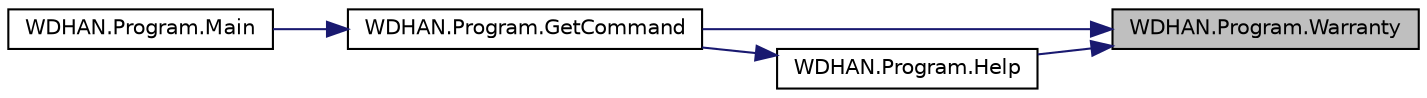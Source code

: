 digraph "WDHAN.Program.Warranty"
{
 // LATEX_PDF_SIZE
  edge [fontname="Helvetica",fontsize="10",labelfontname="Helvetica",labelfontsize="10"];
  node [fontname="Helvetica",fontsize="10",shape=record];
  rankdir="RL";
  Node1 [label="WDHAN.Program.Warranty",height=0.2,width=0.4,color="black", fillcolor="grey75", style="filled", fontcolor="black",tooltip="Output the warranty disclaimer per the GPL 3.0 license"];
  Node1 -> Node2 [dir="back",color="midnightblue",fontsize="10",style="solid",fontname="Helvetica"];
  Node2 [label="WDHAN.Program.GetCommand",height=0.2,width=0.4,color="black", fillcolor="white", style="filled",URL="$class_w_d_h_a_n_1_1_program.html#a606b7eaece0f2ec760d7f286220aacbf",tooltip="Perform actions specified by command calls"];
  Node2 -> Node3 [dir="back",color="midnightblue",fontsize="10",style="solid",fontname="Helvetica"];
  Node3 [label="WDHAN.Program.Main",height=0.2,width=0.4,color="black", fillcolor="white", style="filled",URL="$class_w_d_h_a_n_1_1_program.html#a14e480627de46617460535940f6ccd02",tooltip="Handle primary tool information, such as command inputs and current directory"];
  Node1 -> Node4 [dir="back",color="midnightblue",fontsize="10",style="solid",fontname="Helvetica"];
  Node4 [label="WDHAN.Program.Help",height=0.2,width=0.4,color="black", fillcolor="white", style="filled",URL="$class_w_d_h_a_n_1_1_program.html#abe3f3c1fa89587851330d49da1893eca",tooltip="Show how to use the WDHAN tool"];
  Node4 -> Node2 [dir="back",color="midnightblue",fontsize="10",style="solid",fontname="Helvetica"];
}
